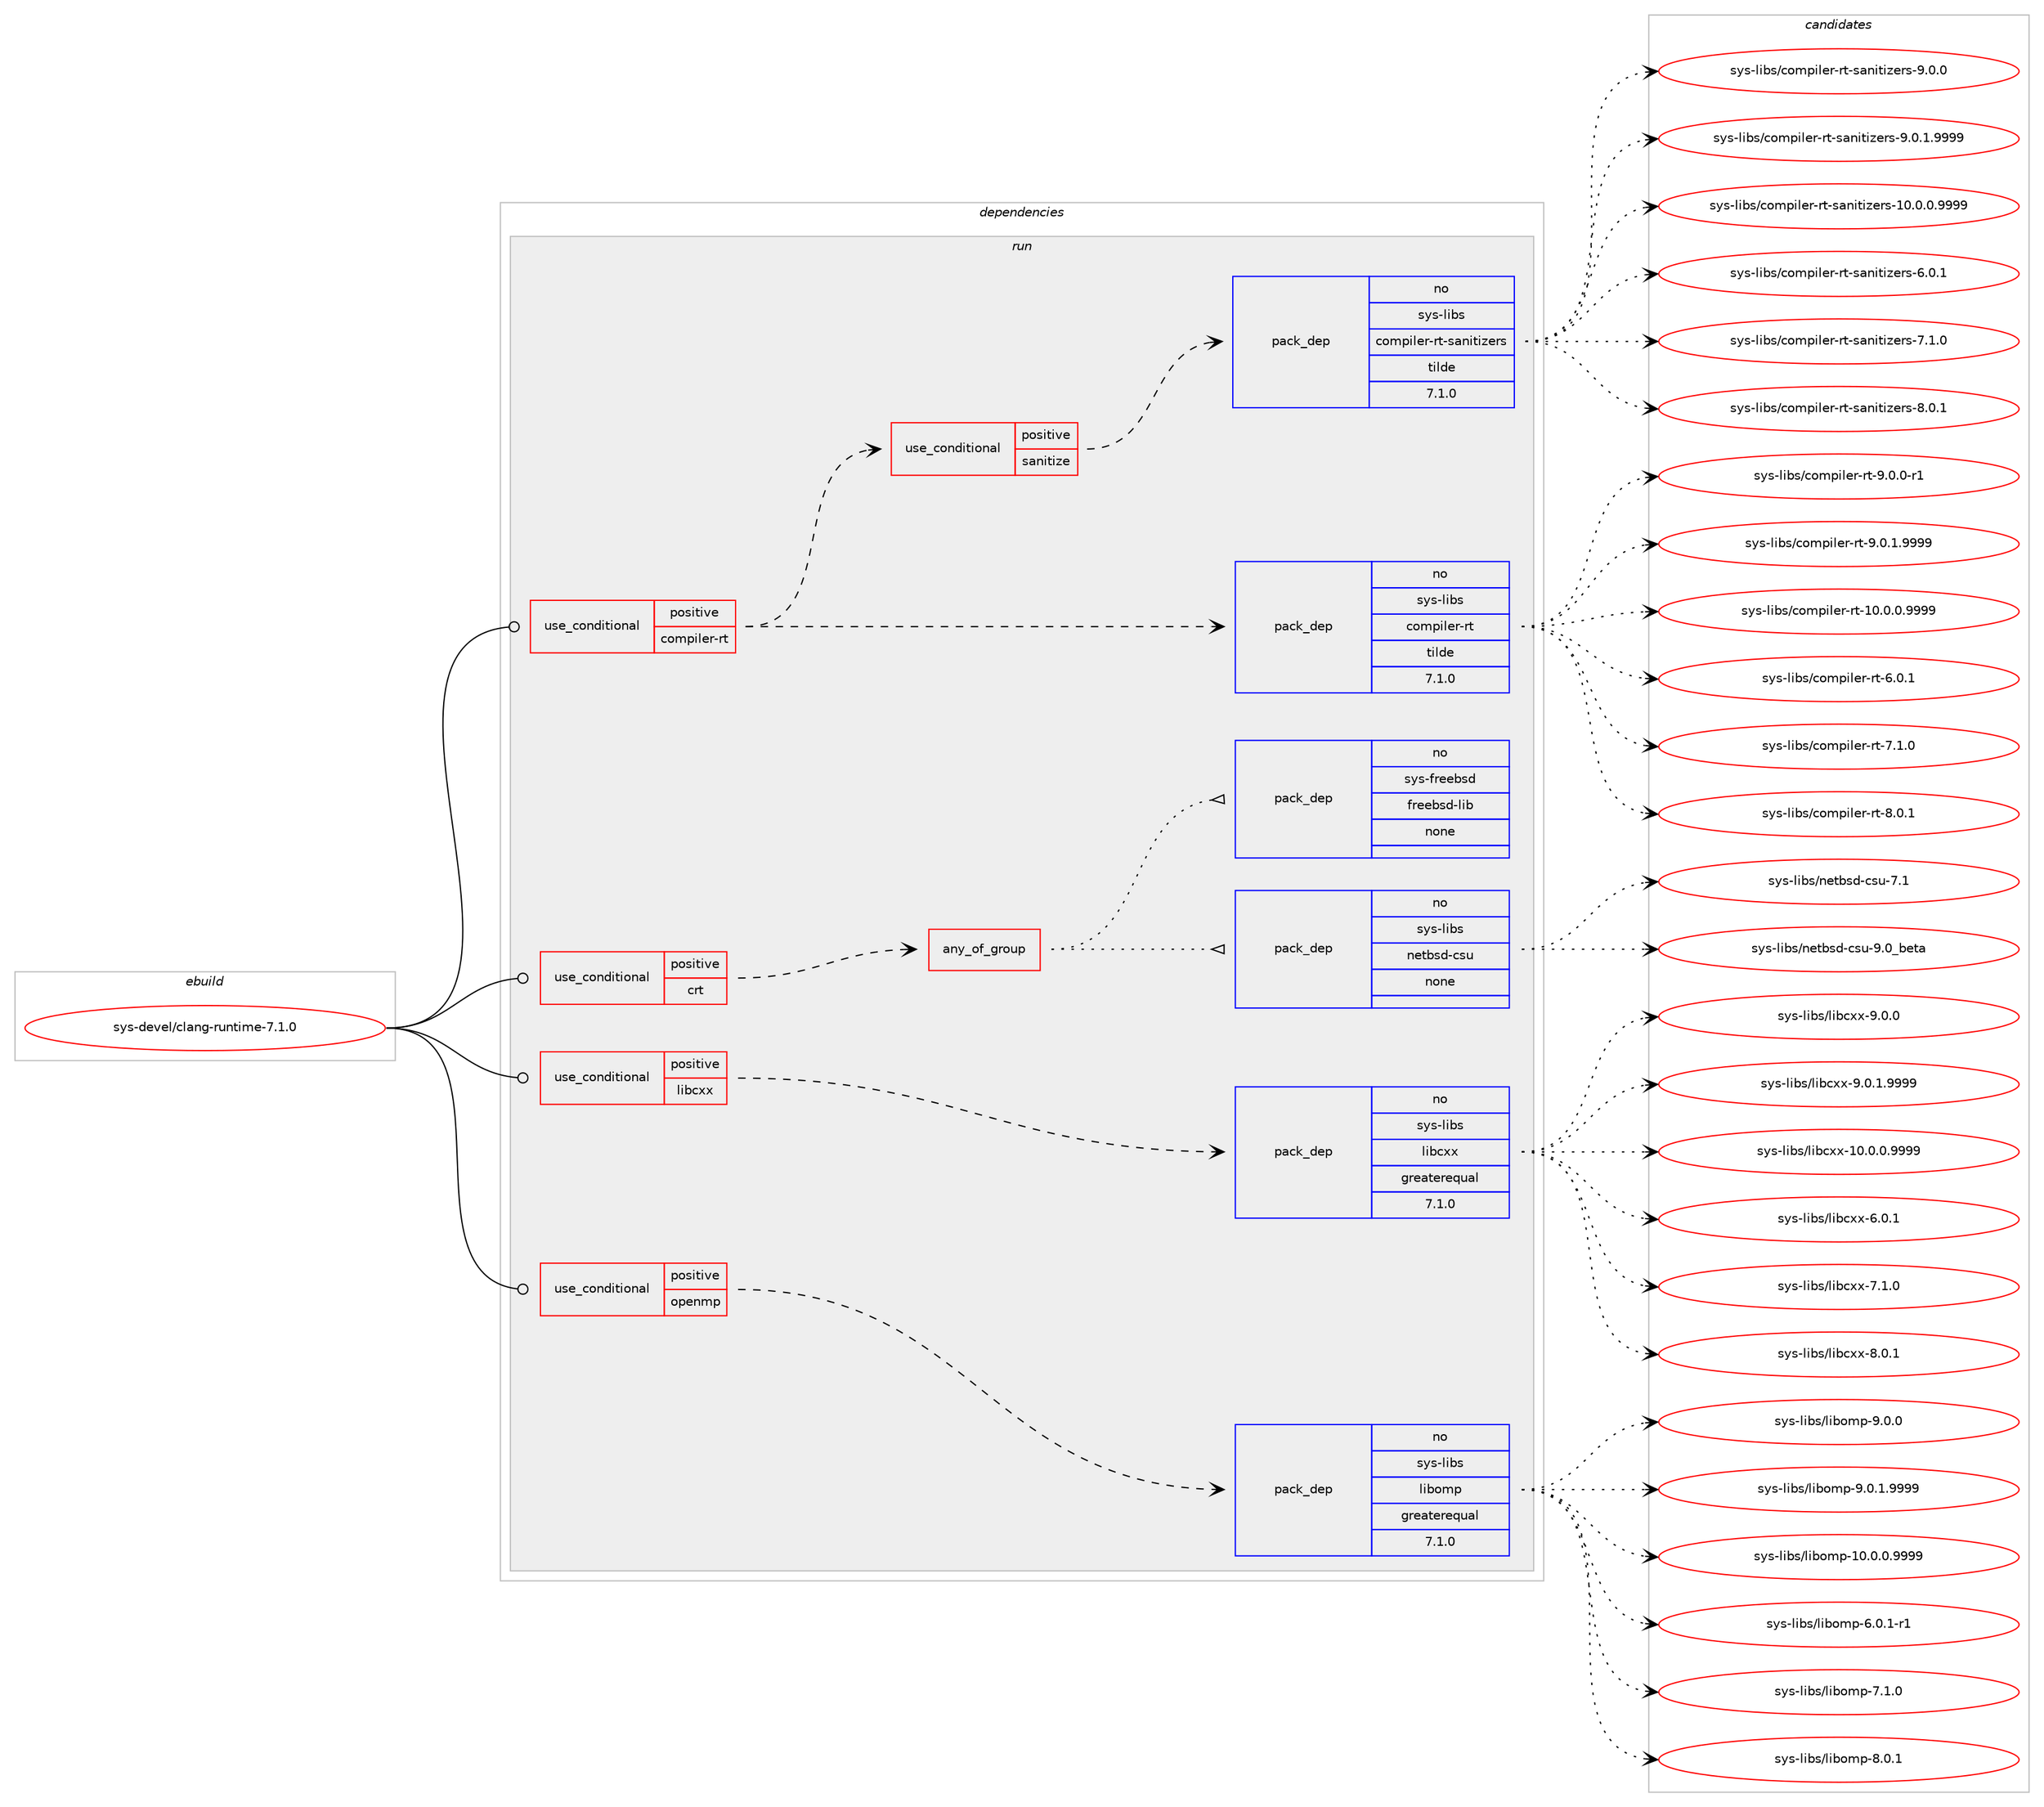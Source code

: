 digraph prolog {

# *************
# Graph options
# *************

newrank=true;
concentrate=true;
compound=true;
graph [rankdir=LR,fontname=Helvetica,fontsize=10,ranksep=1.5];#, ranksep=2.5, nodesep=0.2];
edge  [arrowhead=vee];
node  [fontname=Helvetica,fontsize=10];

# **********
# The ebuild
# **********

subgraph cluster_leftcol {
color=gray;
rank=same;
label=<<i>ebuild</i>>;
id [label="sys-devel/clang-runtime-7.1.0", color=red, width=4, href="../sys-devel/clang-runtime-7.1.0.svg"];
}

# ****************
# The dependencies
# ****************

subgraph cluster_midcol {
color=gray;
label=<<i>dependencies</i>>;
subgraph cluster_compile {
fillcolor="#eeeeee";
style=filled;
label=<<i>compile</i>>;
}
subgraph cluster_compileandrun {
fillcolor="#eeeeee";
style=filled;
label=<<i>compile and run</i>>;
}
subgraph cluster_run {
fillcolor="#eeeeee";
style=filled;
label=<<i>run</i>>;
subgraph cond213674 {
dependency888765 [label=<<TABLE BORDER="0" CELLBORDER="1" CELLSPACING="0" CELLPADDING="4"><TR><TD ROWSPAN="3" CELLPADDING="10">use_conditional</TD></TR><TR><TD>positive</TD></TR><TR><TD>compiler-rt</TD></TR></TABLE>>, shape=none, color=red];
subgraph pack659534 {
dependency888766 [label=<<TABLE BORDER="0" CELLBORDER="1" CELLSPACING="0" CELLPADDING="4" WIDTH="220"><TR><TD ROWSPAN="6" CELLPADDING="30">pack_dep</TD></TR><TR><TD WIDTH="110">no</TD></TR><TR><TD>sys-libs</TD></TR><TR><TD>compiler-rt</TD></TR><TR><TD>tilde</TD></TR><TR><TD>7.1.0</TD></TR></TABLE>>, shape=none, color=blue];
}
dependency888765:e -> dependency888766:w [weight=20,style="dashed",arrowhead="vee"];
subgraph cond213675 {
dependency888767 [label=<<TABLE BORDER="0" CELLBORDER="1" CELLSPACING="0" CELLPADDING="4"><TR><TD ROWSPAN="3" CELLPADDING="10">use_conditional</TD></TR><TR><TD>positive</TD></TR><TR><TD>sanitize</TD></TR></TABLE>>, shape=none, color=red];
subgraph pack659535 {
dependency888768 [label=<<TABLE BORDER="0" CELLBORDER="1" CELLSPACING="0" CELLPADDING="4" WIDTH="220"><TR><TD ROWSPAN="6" CELLPADDING="30">pack_dep</TD></TR><TR><TD WIDTH="110">no</TD></TR><TR><TD>sys-libs</TD></TR><TR><TD>compiler-rt-sanitizers</TD></TR><TR><TD>tilde</TD></TR><TR><TD>7.1.0</TD></TR></TABLE>>, shape=none, color=blue];
}
dependency888767:e -> dependency888768:w [weight=20,style="dashed",arrowhead="vee"];
}
dependency888765:e -> dependency888767:w [weight=20,style="dashed",arrowhead="vee"];
}
id:e -> dependency888765:w [weight=20,style="solid",arrowhead="odot"];
subgraph cond213676 {
dependency888769 [label=<<TABLE BORDER="0" CELLBORDER="1" CELLSPACING="0" CELLPADDING="4"><TR><TD ROWSPAN="3" CELLPADDING="10">use_conditional</TD></TR><TR><TD>positive</TD></TR><TR><TD>crt</TD></TR></TABLE>>, shape=none, color=red];
subgraph any15028 {
dependency888770 [label=<<TABLE BORDER="0" CELLBORDER="1" CELLSPACING="0" CELLPADDING="4"><TR><TD CELLPADDING="10">any_of_group</TD></TR></TABLE>>, shape=none, color=red];subgraph pack659536 {
dependency888771 [label=<<TABLE BORDER="0" CELLBORDER="1" CELLSPACING="0" CELLPADDING="4" WIDTH="220"><TR><TD ROWSPAN="6" CELLPADDING="30">pack_dep</TD></TR><TR><TD WIDTH="110">no</TD></TR><TR><TD>sys-libs</TD></TR><TR><TD>netbsd-csu</TD></TR><TR><TD>none</TD></TR><TR><TD></TD></TR></TABLE>>, shape=none, color=blue];
}
dependency888770:e -> dependency888771:w [weight=20,style="dotted",arrowhead="oinv"];
subgraph pack659537 {
dependency888772 [label=<<TABLE BORDER="0" CELLBORDER="1" CELLSPACING="0" CELLPADDING="4" WIDTH="220"><TR><TD ROWSPAN="6" CELLPADDING="30">pack_dep</TD></TR><TR><TD WIDTH="110">no</TD></TR><TR><TD>sys-freebsd</TD></TR><TR><TD>freebsd-lib</TD></TR><TR><TD>none</TD></TR><TR><TD></TD></TR></TABLE>>, shape=none, color=blue];
}
dependency888770:e -> dependency888772:w [weight=20,style="dotted",arrowhead="oinv"];
}
dependency888769:e -> dependency888770:w [weight=20,style="dashed",arrowhead="vee"];
}
id:e -> dependency888769:w [weight=20,style="solid",arrowhead="odot"];
subgraph cond213677 {
dependency888773 [label=<<TABLE BORDER="0" CELLBORDER="1" CELLSPACING="0" CELLPADDING="4"><TR><TD ROWSPAN="3" CELLPADDING="10">use_conditional</TD></TR><TR><TD>positive</TD></TR><TR><TD>libcxx</TD></TR></TABLE>>, shape=none, color=red];
subgraph pack659538 {
dependency888774 [label=<<TABLE BORDER="0" CELLBORDER="1" CELLSPACING="0" CELLPADDING="4" WIDTH="220"><TR><TD ROWSPAN="6" CELLPADDING="30">pack_dep</TD></TR><TR><TD WIDTH="110">no</TD></TR><TR><TD>sys-libs</TD></TR><TR><TD>libcxx</TD></TR><TR><TD>greaterequal</TD></TR><TR><TD>7.1.0</TD></TR></TABLE>>, shape=none, color=blue];
}
dependency888773:e -> dependency888774:w [weight=20,style="dashed",arrowhead="vee"];
}
id:e -> dependency888773:w [weight=20,style="solid",arrowhead="odot"];
subgraph cond213678 {
dependency888775 [label=<<TABLE BORDER="0" CELLBORDER="1" CELLSPACING="0" CELLPADDING="4"><TR><TD ROWSPAN="3" CELLPADDING="10">use_conditional</TD></TR><TR><TD>positive</TD></TR><TR><TD>openmp</TD></TR></TABLE>>, shape=none, color=red];
subgraph pack659539 {
dependency888776 [label=<<TABLE BORDER="0" CELLBORDER="1" CELLSPACING="0" CELLPADDING="4" WIDTH="220"><TR><TD ROWSPAN="6" CELLPADDING="30">pack_dep</TD></TR><TR><TD WIDTH="110">no</TD></TR><TR><TD>sys-libs</TD></TR><TR><TD>libomp</TD></TR><TR><TD>greaterequal</TD></TR><TR><TD>7.1.0</TD></TR></TABLE>>, shape=none, color=blue];
}
dependency888775:e -> dependency888776:w [weight=20,style="dashed",arrowhead="vee"];
}
id:e -> dependency888775:w [weight=20,style="solid",arrowhead="odot"];
}
}

# **************
# The candidates
# **************

subgraph cluster_choices {
rank=same;
color=gray;
label=<<i>candidates</i>>;

subgraph choice659534 {
color=black;
nodesep=1;
choice1151211154510810598115479911110911210510810111445114116454948464846484657575757 [label="sys-libs/compiler-rt-10.0.0.9999", color=red, width=4,href="../sys-libs/compiler-rt-10.0.0.9999.svg"];
choice1151211154510810598115479911110911210510810111445114116455446484649 [label="sys-libs/compiler-rt-6.0.1", color=red, width=4,href="../sys-libs/compiler-rt-6.0.1.svg"];
choice1151211154510810598115479911110911210510810111445114116455546494648 [label="sys-libs/compiler-rt-7.1.0", color=red, width=4,href="../sys-libs/compiler-rt-7.1.0.svg"];
choice1151211154510810598115479911110911210510810111445114116455646484649 [label="sys-libs/compiler-rt-8.0.1", color=red, width=4,href="../sys-libs/compiler-rt-8.0.1.svg"];
choice11512111545108105981154799111109112105108101114451141164557464846484511449 [label="sys-libs/compiler-rt-9.0.0-r1", color=red, width=4,href="../sys-libs/compiler-rt-9.0.0-r1.svg"];
choice11512111545108105981154799111109112105108101114451141164557464846494657575757 [label="sys-libs/compiler-rt-9.0.1.9999", color=red, width=4,href="../sys-libs/compiler-rt-9.0.1.9999.svg"];
dependency888766:e -> choice1151211154510810598115479911110911210510810111445114116454948464846484657575757:w [style=dotted,weight="100"];
dependency888766:e -> choice1151211154510810598115479911110911210510810111445114116455446484649:w [style=dotted,weight="100"];
dependency888766:e -> choice1151211154510810598115479911110911210510810111445114116455546494648:w [style=dotted,weight="100"];
dependency888766:e -> choice1151211154510810598115479911110911210510810111445114116455646484649:w [style=dotted,weight="100"];
dependency888766:e -> choice11512111545108105981154799111109112105108101114451141164557464846484511449:w [style=dotted,weight="100"];
dependency888766:e -> choice11512111545108105981154799111109112105108101114451141164557464846494657575757:w [style=dotted,weight="100"];
}
subgraph choice659535 {
color=black;
nodesep=1;
choice11512111545108105981154799111109112105108101114451141164511597110105116105122101114115454948464846484657575757 [label="sys-libs/compiler-rt-sanitizers-10.0.0.9999", color=red, width=4,href="../sys-libs/compiler-rt-sanitizers-10.0.0.9999.svg"];
choice11512111545108105981154799111109112105108101114451141164511597110105116105122101114115455446484649 [label="sys-libs/compiler-rt-sanitizers-6.0.1", color=red, width=4,href="../sys-libs/compiler-rt-sanitizers-6.0.1.svg"];
choice11512111545108105981154799111109112105108101114451141164511597110105116105122101114115455546494648 [label="sys-libs/compiler-rt-sanitizers-7.1.0", color=red, width=4,href="../sys-libs/compiler-rt-sanitizers-7.1.0.svg"];
choice11512111545108105981154799111109112105108101114451141164511597110105116105122101114115455646484649 [label="sys-libs/compiler-rt-sanitizers-8.0.1", color=red, width=4,href="../sys-libs/compiler-rt-sanitizers-8.0.1.svg"];
choice11512111545108105981154799111109112105108101114451141164511597110105116105122101114115455746484648 [label="sys-libs/compiler-rt-sanitizers-9.0.0", color=red, width=4,href="../sys-libs/compiler-rt-sanitizers-9.0.0.svg"];
choice115121115451081059811547991111091121051081011144511411645115971101051161051221011141154557464846494657575757 [label="sys-libs/compiler-rt-sanitizers-9.0.1.9999", color=red, width=4,href="../sys-libs/compiler-rt-sanitizers-9.0.1.9999.svg"];
dependency888768:e -> choice11512111545108105981154799111109112105108101114451141164511597110105116105122101114115454948464846484657575757:w [style=dotted,weight="100"];
dependency888768:e -> choice11512111545108105981154799111109112105108101114451141164511597110105116105122101114115455446484649:w [style=dotted,weight="100"];
dependency888768:e -> choice11512111545108105981154799111109112105108101114451141164511597110105116105122101114115455546494648:w [style=dotted,weight="100"];
dependency888768:e -> choice11512111545108105981154799111109112105108101114451141164511597110105116105122101114115455646484649:w [style=dotted,weight="100"];
dependency888768:e -> choice11512111545108105981154799111109112105108101114451141164511597110105116105122101114115455746484648:w [style=dotted,weight="100"];
dependency888768:e -> choice115121115451081059811547991111091121051081011144511411645115971101051161051221011141154557464846494657575757:w [style=dotted,weight="100"];
}
subgraph choice659536 {
color=black;
nodesep=1;
choice11512111545108105981154711010111698115100459911511745554649 [label="sys-libs/netbsd-csu-7.1", color=red, width=4,href="../sys-libs/netbsd-csu-7.1.svg"];
choice11512111545108105981154711010111698115100459911511745574648959810111697 [label="sys-libs/netbsd-csu-9.0_beta", color=red, width=4,href="../sys-libs/netbsd-csu-9.0_beta.svg"];
dependency888771:e -> choice11512111545108105981154711010111698115100459911511745554649:w [style=dotted,weight="100"];
dependency888771:e -> choice11512111545108105981154711010111698115100459911511745574648959810111697:w [style=dotted,weight="100"];
}
subgraph choice659537 {
color=black;
nodesep=1;
}
subgraph choice659538 {
color=black;
nodesep=1;
choice1151211154510810598115471081059899120120454948464846484657575757 [label="sys-libs/libcxx-10.0.0.9999", color=red, width=4,href="../sys-libs/libcxx-10.0.0.9999.svg"];
choice1151211154510810598115471081059899120120455446484649 [label="sys-libs/libcxx-6.0.1", color=red, width=4,href="../sys-libs/libcxx-6.0.1.svg"];
choice1151211154510810598115471081059899120120455546494648 [label="sys-libs/libcxx-7.1.0", color=red, width=4,href="../sys-libs/libcxx-7.1.0.svg"];
choice1151211154510810598115471081059899120120455646484649 [label="sys-libs/libcxx-8.0.1", color=red, width=4,href="../sys-libs/libcxx-8.0.1.svg"];
choice1151211154510810598115471081059899120120455746484648 [label="sys-libs/libcxx-9.0.0", color=red, width=4,href="../sys-libs/libcxx-9.0.0.svg"];
choice11512111545108105981154710810598991201204557464846494657575757 [label="sys-libs/libcxx-9.0.1.9999", color=red, width=4,href="../sys-libs/libcxx-9.0.1.9999.svg"];
dependency888774:e -> choice1151211154510810598115471081059899120120454948464846484657575757:w [style=dotted,weight="100"];
dependency888774:e -> choice1151211154510810598115471081059899120120455446484649:w [style=dotted,weight="100"];
dependency888774:e -> choice1151211154510810598115471081059899120120455546494648:w [style=dotted,weight="100"];
dependency888774:e -> choice1151211154510810598115471081059899120120455646484649:w [style=dotted,weight="100"];
dependency888774:e -> choice1151211154510810598115471081059899120120455746484648:w [style=dotted,weight="100"];
dependency888774:e -> choice11512111545108105981154710810598991201204557464846494657575757:w [style=dotted,weight="100"];
}
subgraph choice659539 {
color=black;
nodesep=1;
choice11512111545108105981154710810598111109112454948464846484657575757 [label="sys-libs/libomp-10.0.0.9999", color=red, width=4,href="../sys-libs/libomp-10.0.0.9999.svg"];
choice115121115451081059811547108105981111091124554464846494511449 [label="sys-libs/libomp-6.0.1-r1", color=red, width=4,href="../sys-libs/libomp-6.0.1-r1.svg"];
choice11512111545108105981154710810598111109112455546494648 [label="sys-libs/libomp-7.1.0", color=red, width=4,href="../sys-libs/libomp-7.1.0.svg"];
choice11512111545108105981154710810598111109112455646484649 [label="sys-libs/libomp-8.0.1", color=red, width=4,href="../sys-libs/libomp-8.0.1.svg"];
choice11512111545108105981154710810598111109112455746484648 [label="sys-libs/libomp-9.0.0", color=red, width=4,href="../sys-libs/libomp-9.0.0.svg"];
choice115121115451081059811547108105981111091124557464846494657575757 [label="sys-libs/libomp-9.0.1.9999", color=red, width=4,href="../sys-libs/libomp-9.0.1.9999.svg"];
dependency888776:e -> choice11512111545108105981154710810598111109112454948464846484657575757:w [style=dotted,weight="100"];
dependency888776:e -> choice115121115451081059811547108105981111091124554464846494511449:w [style=dotted,weight="100"];
dependency888776:e -> choice11512111545108105981154710810598111109112455546494648:w [style=dotted,weight="100"];
dependency888776:e -> choice11512111545108105981154710810598111109112455646484649:w [style=dotted,weight="100"];
dependency888776:e -> choice11512111545108105981154710810598111109112455746484648:w [style=dotted,weight="100"];
dependency888776:e -> choice115121115451081059811547108105981111091124557464846494657575757:w [style=dotted,weight="100"];
}
}

}

